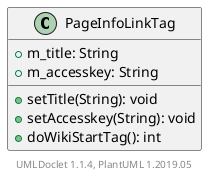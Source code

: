 @startuml

    class PageInfoLinkTag [[PageInfoLinkTag.html]] {
        +m_title: String
        +m_accesskey: String
        +setTitle(String): void
        +setAccesskey(String): void
        +doWikiStartTag(): int
    }


    center footer UMLDoclet 1.1.4, PlantUML 1.2019.05
@enduml
